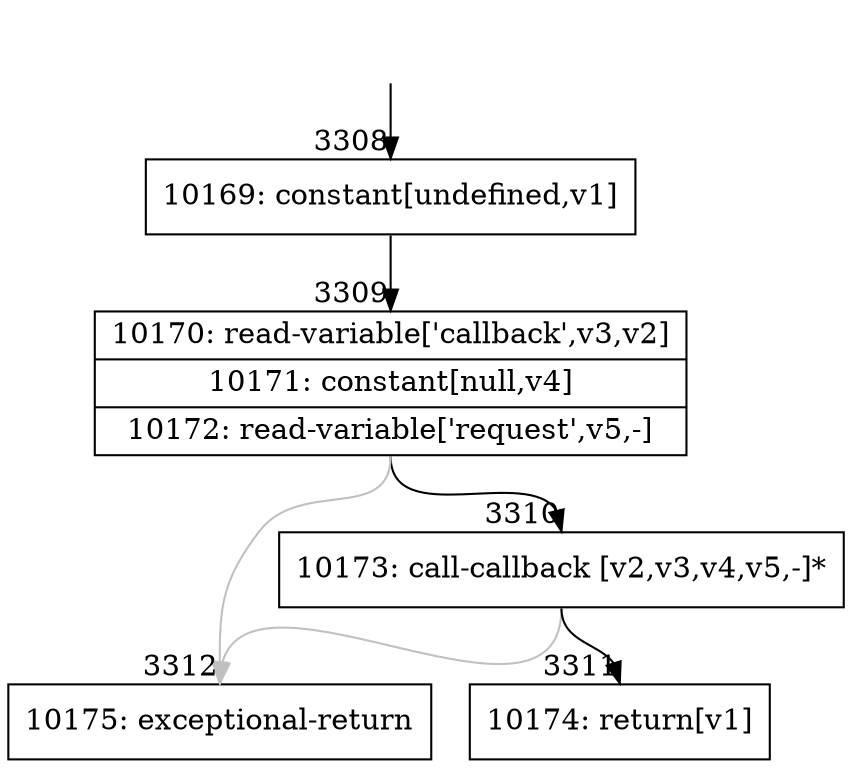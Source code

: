digraph {
rankdir="TD"
BB_entry311[shape=none,label=""];
BB_entry311 -> BB3308 [tailport=s, headport=n, headlabel="    3308"]
BB3308 [shape=record label="{10169: constant[undefined,v1]}" ] 
BB3308 -> BB3309 [tailport=s, headport=n, headlabel="      3309"]
BB3309 [shape=record label="{10170: read-variable['callback',v3,v2]|10171: constant[null,v4]|10172: read-variable['request',v5,-]}" ] 
BB3309 -> BB3310 [tailport=s, headport=n, headlabel="      3310"]
BB3309 -> BB3312 [tailport=s, headport=n, color=gray, headlabel="      3312"]
BB3310 [shape=record label="{10173: call-callback [v2,v3,v4,v5,-]*}" ] 
BB3310 -> BB3311 [tailport=s, headport=n, headlabel="      3311"]
BB3310 -> BB3312 [tailport=s, headport=n, color=gray]
BB3311 [shape=record label="{10174: return[v1]}" ] 
BB3312 [shape=record label="{10175: exceptional-return}" ] 
//#$~ 1992
}
